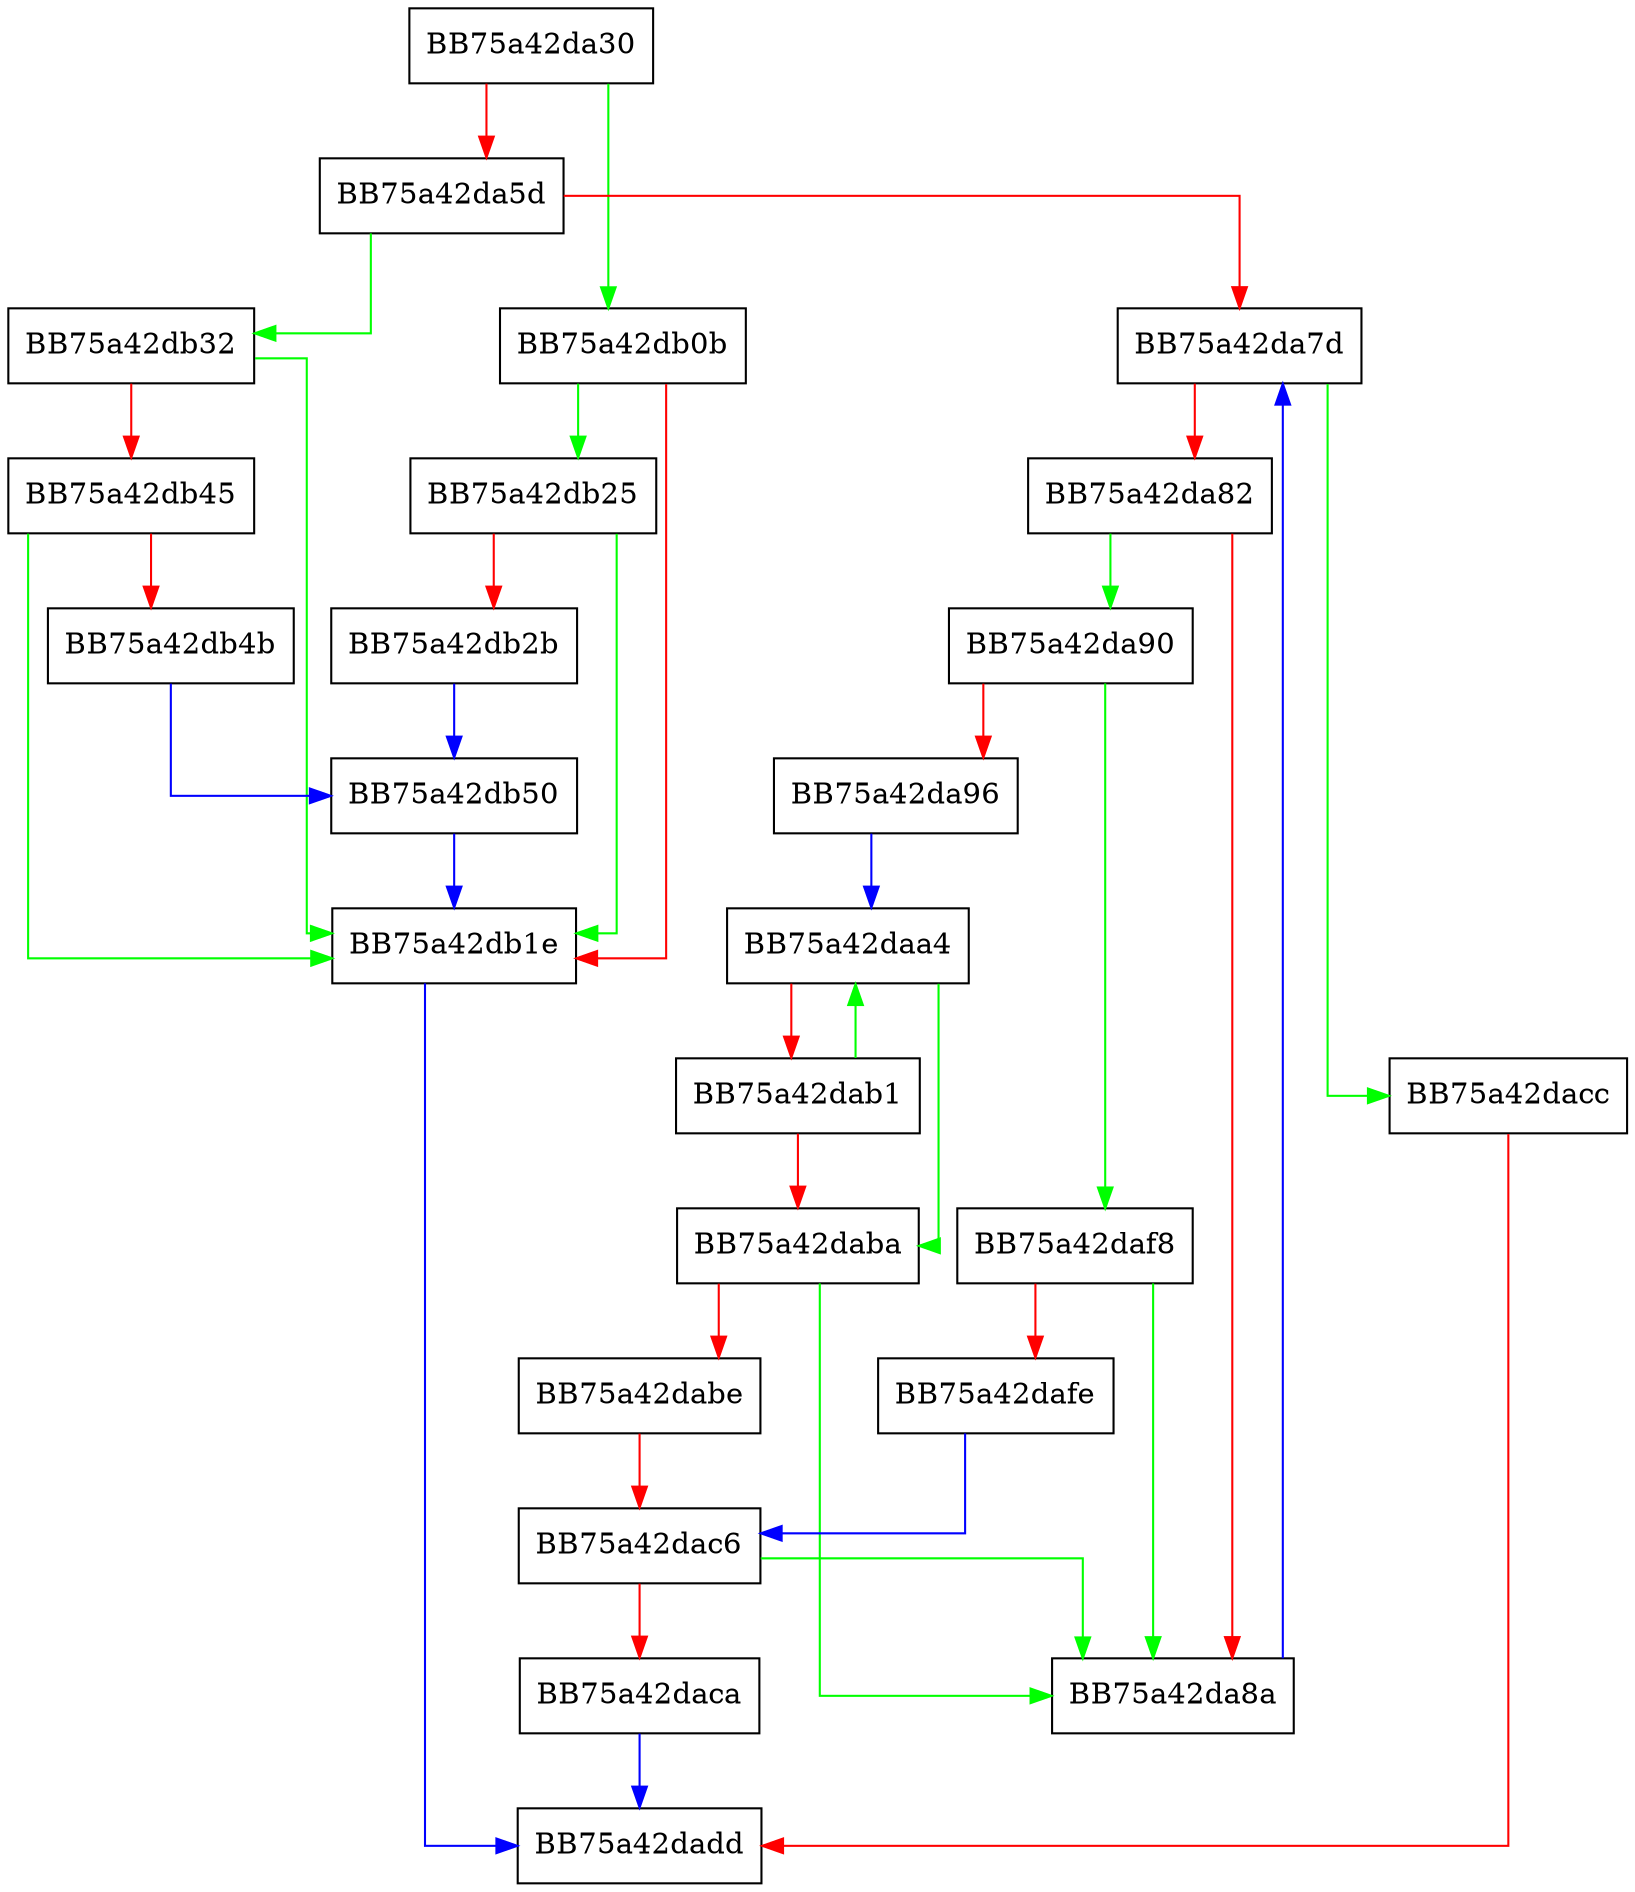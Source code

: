 digraph CalculateMsiContentHash {
  node [shape="box"];
  graph [splines=ortho];
  BB75a42da30 -> BB75a42db0b [color="green"];
  BB75a42da30 -> BB75a42da5d [color="red"];
  BB75a42da5d -> BB75a42db32 [color="green"];
  BB75a42da5d -> BB75a42da7d [color="red"];
  BB75a42da7d -> BB75a42dacc [color="green"];
  BB75a42da7d -> BB75a42da82 [color="red"];
  BB75a42da82 -> BB75a42da90 [color="green"];
  BB75a42da82 -> BB75a42da8a [color="red"];
  BB75a42da8a -> BB75a42da7d [color="blue"];
  BB75a42da90 -> BB75a42daf8 [color="green"];
  BB75a42da90 -> BB75a42da96 [color="red"];
  BB75a42da96 -> BB75a42daa4 [color="blue"];
  BB75a42daa4 -> BB75a42daba [color="green"];
  BB75a42daa4 -> BB75a42dab1 [color="red"];
  BB75a42dab1 -> BB75a42daa4 [color="green"];
  BB75a42dab1 -> BB75a42daba [color="red"];
  BB75a42daba -> BB75a42da8a [color="green"];
  BB75a42daba -> BB75a42dabe [color="red"];
  BB75a42dabe -> BB75a42dac6 [color="red"];
  BB75a42dac6 -> BB75a42da8a [color="green"];
  BB75a42dac6 -> BB75a42daca [color="red"];
  BB75a42daca -> BB75a42dadd [color="blue"];
  BB75a42dacc -> BB75a42dadd [color="red"];
  BB75a42daf8 -> BB75a42da8a [color="green"];
  BB75a42daf8 -> BB75a42dafe [color="red"];
  BB75a42dafe -> BB75a42dac6 [color="blue"];
  BB75a42db0b -> BB75a42db25 [color="green"];
  BB75a42db0b -> BB75a42db1e [color="red"];
  BB75a42db1e -> BB75a42dadd [color="blue"];
  BB75a42db25 -> BB75a42db1e [color="green"];
  BB75a42db25 -> BB75a42db2b [color="red"];
  BB75a42db2b -> BB75a42db50 [color="blue"];
  BB75a42db32 -> BB75a42db1e [color="green"];
  BB75a42db32 -> BB75a42db45 [color="red"];
  BB75a42db45 -> BB75a42db1e [color="green"];
  BB75a42db45 -> BB75a42db4b [color="red"];
  BB75a42db4b -> BB75a42db50 [color="blue"];
  BB75a42db50 -> BB75a42db1e [color="blue"];
}